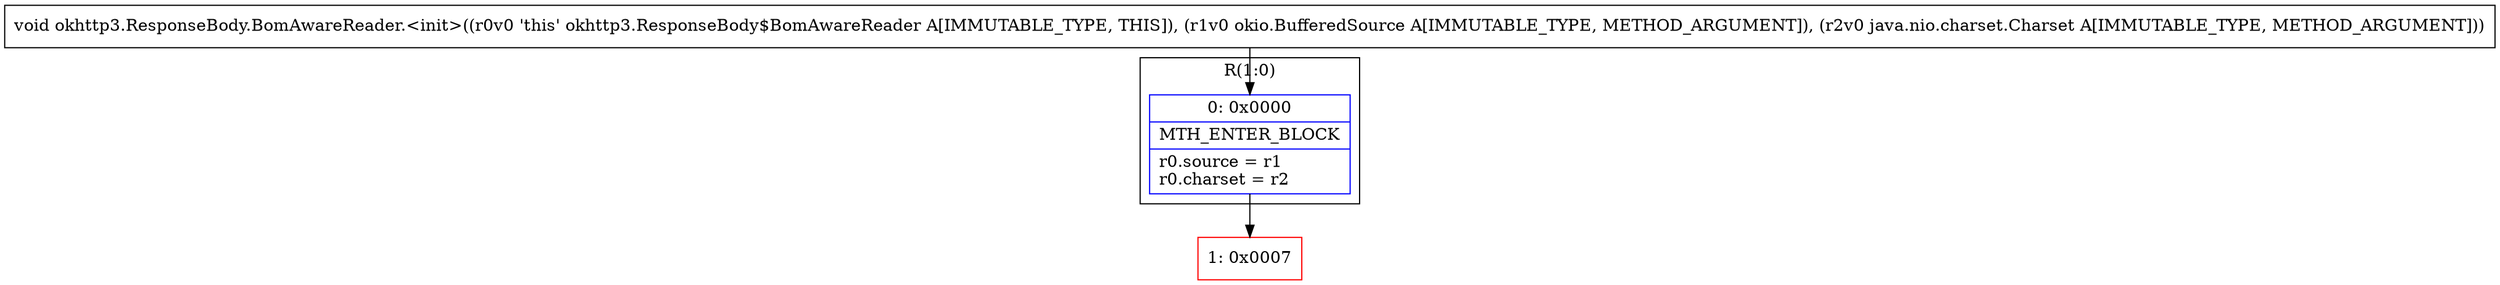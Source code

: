 digraph "CFG forokhttp3.ResponseBody.BomAwareReader.\<init\>(Lokio\/BufferedSource;Ljava\/nio\/charset\/Charset;)V" {
subgraph cluster_Region_68254655 {
label = "R(1:0)";
node [shape=record,color=blue];
Node_0 [shape=record,label="{0\:\ 0x0000|MTH_ENTER_BLOCK\l|r0.source = r1\lr0.charset = r2\l}"];
}
Node_1 [shape=record,color=red,label="{1\:\ 0x0007}"];
MethodNode[shape=record,label="{void okhttp3.ResponseBody.BomAwareReader.\<init\>((r0v0 'this' okhttp3.ResponseBody$BomAwareReader A[IMMUTABLE_TYPE, THIS]), (r1v0 okio.BufferedSource A[IMMUTABLE_TYPE, METHOD_ARGUMENT]), (r2v0 java.nio.charset.Charset A[IMMUTABLE_TYPE, METHOD_ARGUMENT])) }"];
MethodNode -> Node_0;
Node_0 -> Node_1;
}

